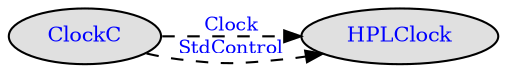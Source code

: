 digraph "ClockC_if" {
    rankdir=LR;
    ratio=compress;
    margin="0,0";
    ranksep=0.0005; 
    nodesep=0.1; 
    node [shape=ellipse style=filled fillcolor="#e0e0e0"];
    node [fontsize=10 height=.1 width=.1];
    edge [fontsize=9 arrowsize=.8];
    node [fontcolor=blue];
    edge [fontcolor=blue];

    ClockC [URL="tos.system.ClockC.nc.html"];
    HPLClock [URL="tos.platform.mica.HPLClock.nc.html"];
    ClockC -> HPLClock [ style=dashed label="Clock" URL="tos.interfaces.Clock.nc.html" ];
    ClockC [URL="tos.system.ClockC.nc.html"];
    HPLClock [URL="tos.platform.mica.HPLClock.nc.html"];
    ClockC -> HPLClock [ style=dashed label="StdControl" URL="tos.interfaces.StdControl.nc.html" ];
}

